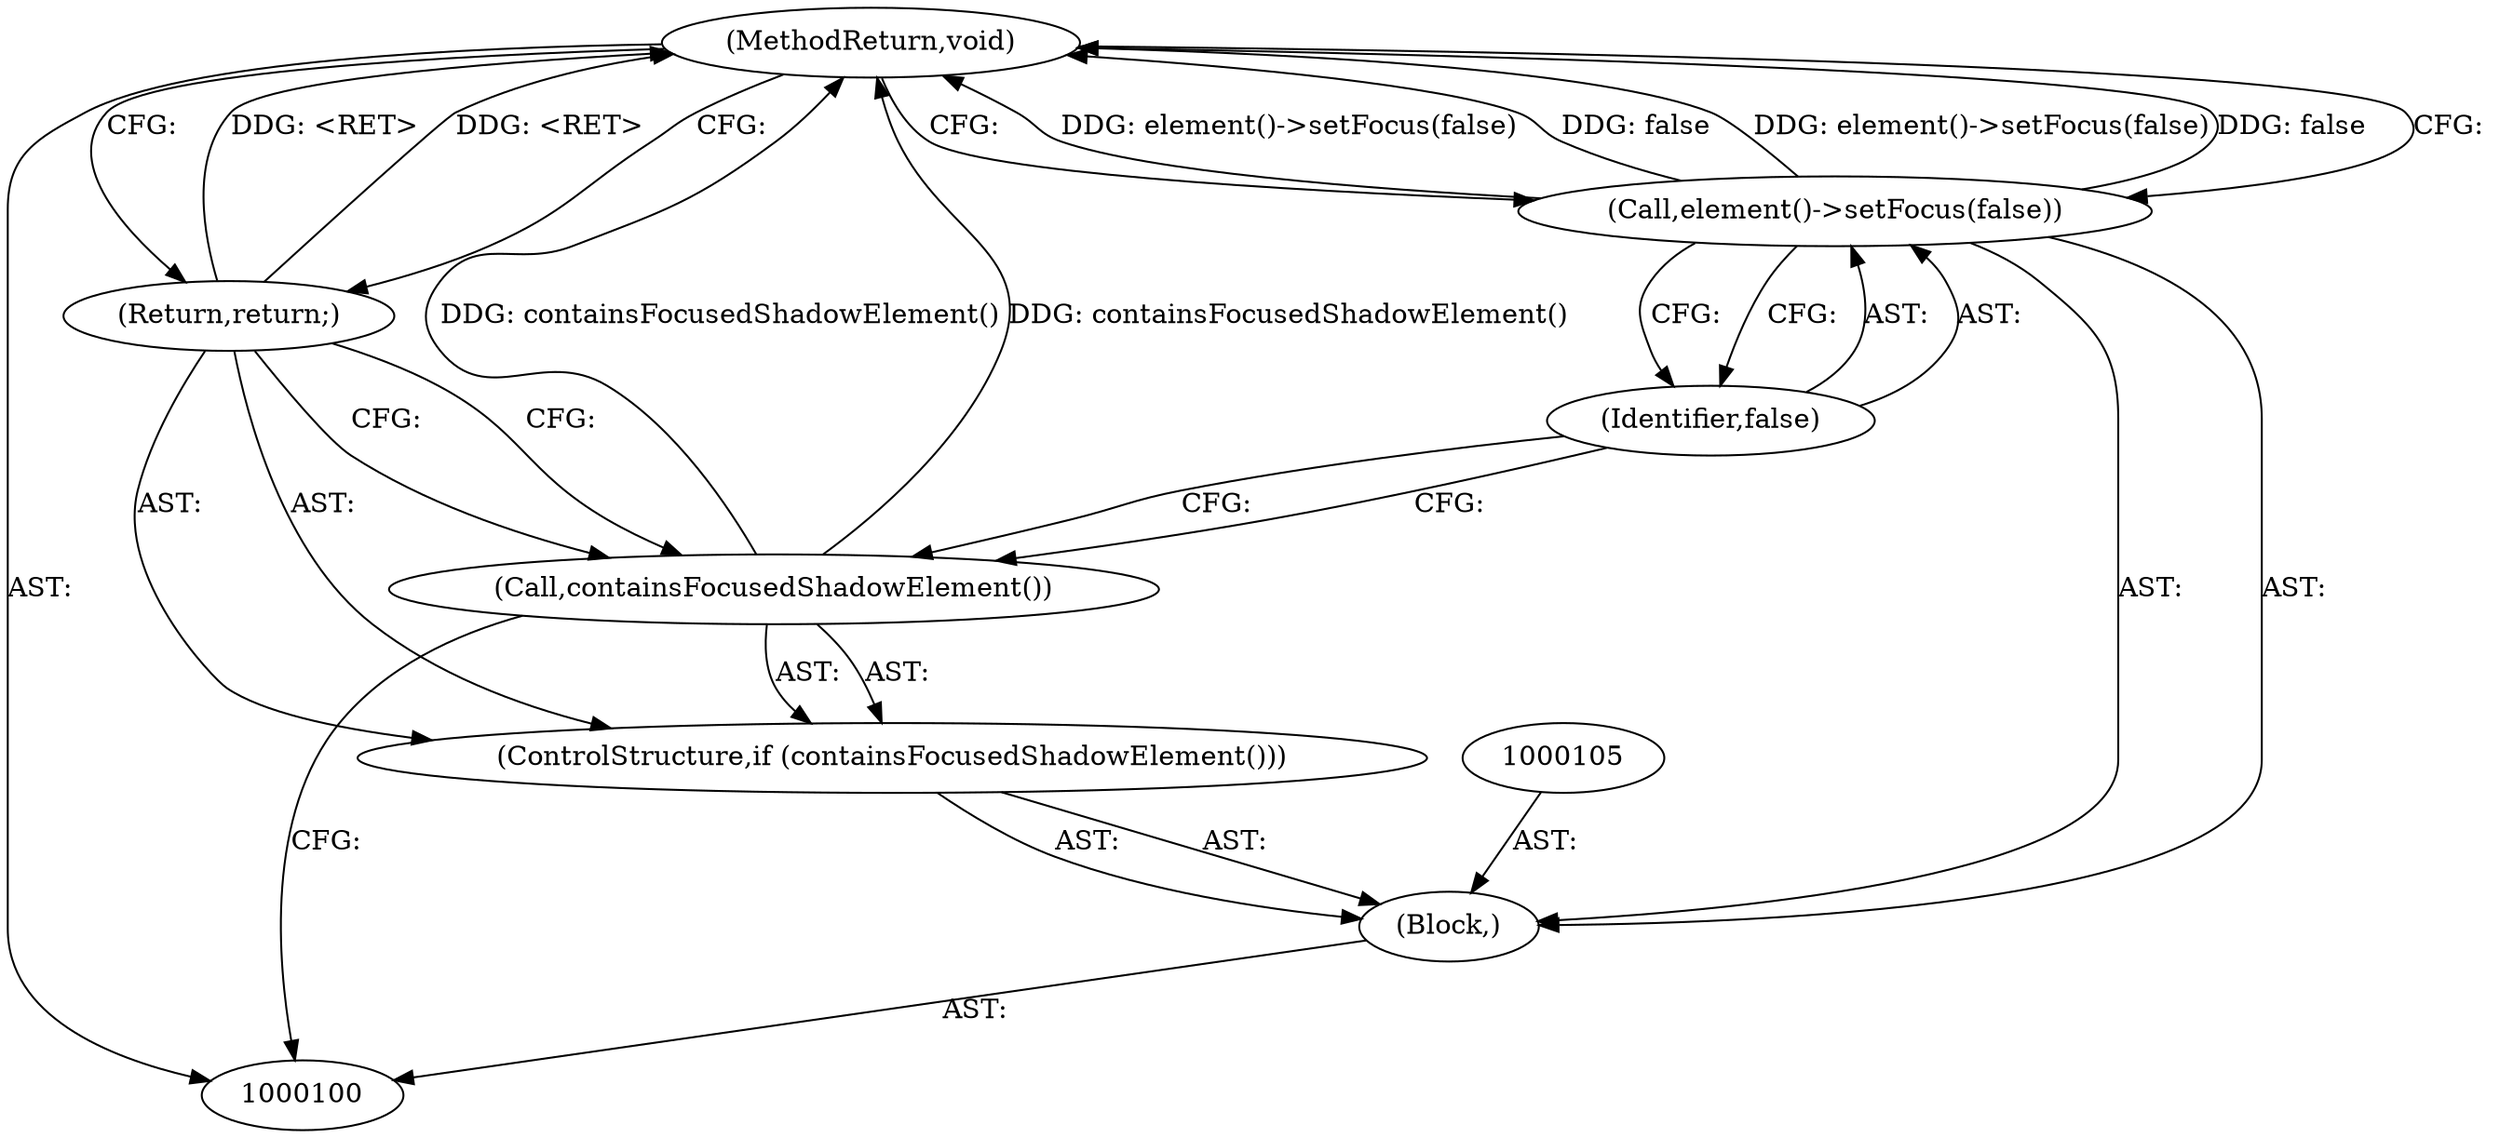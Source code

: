 digraph "0_Chrome_79cfdeb5fbe79fa2604d37fba467f371cb436bc3_0" {
"1000108" [label="(MethodReturn,void)"];
"1000101" [label="(Block,)"];
"1000102" [label="(ControlStructure,if (containsFocusedShadowElement()))"];
"1000103" [label="(Call,containsFocusedShadowElement())"];
"1000104" [label="(Return,return;)"];
"1000107" [label="(Identifier,false)"];
"1000106" [label="(Call,element()->setFocus(false))"];
"1000108" -> "1000100"  [label="AST: "];
"1000108" -> "1000104"  [label="CFG: "];
"1000108" -> "1000106"  [label="CFG: "];
"1000103" -> "1000108"  [label="DDG: containsFocusedShadowElement()"];
"1000106" -> "1000108"  [label="DDG: element()->setFocus(false)"];
"1000106" -> "1000108"  [label="DDG: false"];
"1000104" -> "1000108"  [label="DDG: <RET>"];
"1000101" -> "1000100"  [label="AST: "];
"1000102" -> "1000101"  [label="AST: "];
"1000105" -> "1000101"  [label="AST: "];
"1000106" -> "1000101"  [label="AST: "];
"1000102" -> "1000101"  [label="AST: "];
"1000103" -> "1000102"  [label="AST: "];
"1000104" -> "1000102"  [label="AST: "];
"1000103" -> "1000102"  [label="AST: "];
"1000103" -> "1000100"  [label="CFG: "];
"1000104" -> "1000103"  [label="CFG: "];
"1000107" -> "1000103"  [label="CFG: "];
"1000103" -> "1000108"  [label="DDG: containsFocusedShadowElement()"];
"1000104" -> "1000102"  [label="AST: "];
"1000104" -> "1000103"  [label="CFG: "];
"1000108" -> "1000104"  [label="CFG: "];
"1000104" -> "1000108"  [label="DDG: <RET>"];
"1000107" -> "1000106"  [label="AST: "];
"1000107" -> "1000103"  [label="CFG: "];
"1000106" -> "1000107"  [label="CFG: "];
"1000106" -> "1000101"  [label="AST: "];
"1000106" -> "1000107"  [label="CFG: "];
"1000107" -> "1000106"  [label="AST: "];
"1000108" -> "1000106"  [label="CFG: "];
"1000106" -> "1000108"  [label="DDG: element()->setFocus(false)"];
"1000106" -> "1000108"  [label="DDG: false"];
}
